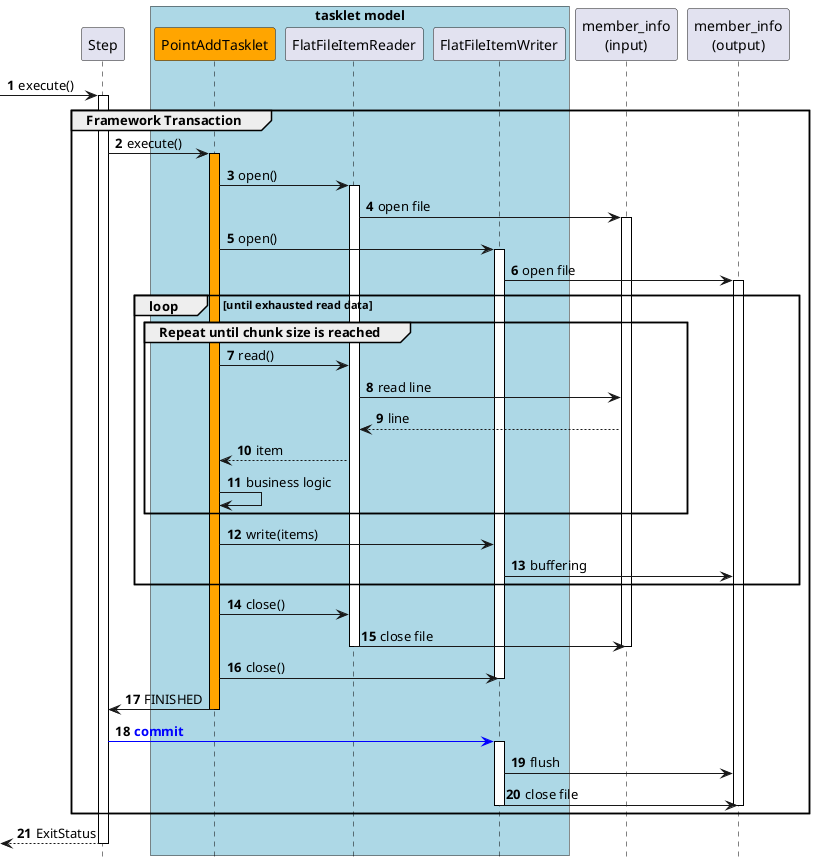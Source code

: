 @startuml

hide footbox
autonumber

participant Step
box "tasklet model" #lightblue
participant PointAddTasklet #Orange
participant FlatFileItemReader
participant FlatFileItemWriter
end box
participant "member_info\n(input)" as infile
participant "member_info\n(output)" as outfile

[->Step : execute()
activate Step
group Framework Transaction
    Step -> PointAddTasklet : execute()
    activate PointAddTasklet #Orange
    PointAddTasklet -> FlatFileItemReader : open()
    activate FlatFileItemReader
    FlatFileItemReader -> infile : open file
    activate infile
    PointAddTasklet -> FlatFileItemWriter : open()
    activate FlatFileItemWriter
    FlatFileItemWriter -> outfile : open file
    activate outfile
    loop until exhausted read data
        group Repeat until chunk size is reached
            PointAddTasklet -> FlatFileItemReader : read()
            FlatFileItemReader -> infile : read line
            infile --> FlatFileItemReader : line
            FlatFileItemReader --> PointAddTasklet : item
            PointAddTasklet -> PointAddTasklet : business logic
        end
        PointAddTasklet -> FlatFileItemWriter : write(items)
        FlatFileItemWriter -> outfile : buffering
    end
    PointAddTasklet -> FlatFileItemReader : close()
    FlatFileItemReader -> infile : close file
    deactivate FlatFileItemReader
    deactivate infile
    PointAddTasklet -> FlatFileItemWriter : close()
    deactivate FlatFileItemWriter
    PointAddTasklet -> Step : FINISHED
    deactivate PointAddTasklet
    Step [#blue]-> FlatFileItemWriter : <font color="blue"><b>commit</b></font>
    activate FlatFileItemWriter
    FlatFileItemWriter -> outfile : flush
    FlatFileItemWriter -> outfile : close file
    deactivate FlatFileItemWriter
    deactivate outfile
end
Step-->[ : ExitStatus
deactivate Step

'Set styles such as format and color of each figure
skinparam Note {
  BackgroundColor #b1f8fa
  BorderColor black
}

skinparam Class {
  BorderColor black
  ArrowColor black
}

skinparam Sequence {
  BorderColor black
  ActorBorderColor black
  ArrowColor black
  LifeLineBorderColor black
  BoxLineColor black
  ParticipantBorderColor black
}

skinparam componentStyle uml2

skinparam Component {
  BorderColor black
  ArrowColor black
}

skinparam Interface {
  BorderColor black
  ArrowColor black
}

@enduml
